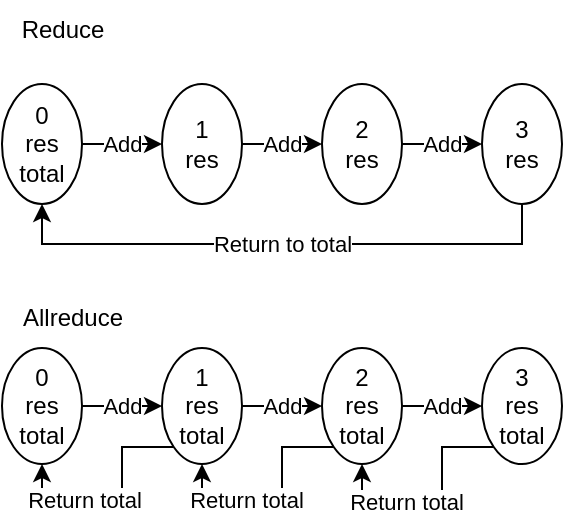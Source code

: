 <mxfile version="24.8.4">
  <diagram name="Page-1" id="V7MEMnslj5JKIjGSrhll">
    <mxGraphModel dx="748" dy="456" grid="1" gridSize="10" guides="1" tooltips="1" connect="1" arrows="1" fold="1" page="1" pageScale="1" pageWidth="827" pageHeight="1169" math="0" shadow="0">
      <root>
        <mxCell id="0" />
        <mxCell id="1" parent="0" />
        <mxCell id="NMXHSuPOAZJpDfRtwlBS-6" value="Add" style="edgeStyle=orthogonalEdgeStyle;rounded=0;orthogonalLoop=1;jettySize=auto;html=1;exitX=1;exitY=0.5;exitDx=0;exitDy=0;entryX=0;entryY=0.5;entryDx=0;entryDy=0;" edge="1" parent="1" source="NMXHSuPOAZJpDfRtwlBS-1" target="NMXHSuPOAZJpDfRtwlBS-2">
          <mxGeometry relative="1" as="geometry" />
        </mxCell>
        <mxCell id="NMXHSuPOAZJpDfRtwlBS-1" value="0&lt;div&gt;res&lt;/div&gt;&lt;div&gt;total&lt;/div&gt;" style="ellipse;whiteSpace=wrap;html=1;" vertex="1" parent="1">
          <mxGeometry x="240" y="340" width="40" height="60" as="geometry" />
        </mxCell>
        <mxCell id="NMXHSuPOAZJpDfRtwlBS-7" value="Add" style="edgeStyle=orthogonalEdgeStyle;rounded=0;orthogonalLoop=1;jettySize=auto;html=1;exitX=1;exitY=0.5;exitDx=0;exitDy=0;entryX=0;entryY=0.5;entryDx=0;entryDy=0;" edge="1" parent="1" source="NMXHSuPOAZJpDfRtwlBS-2" target="NMXHSuPOAZJpDfRtwlBS-3">
          <mxGeometry relative="1" as="geometry" />
        </mxCell>
        <mxCell id="NMXHSuPOAZJpDfRtwlBS-2" value="1&lt;div&gt;res&lt;/div&gt;" style="ellipse;whiteSpace=wrap;html=1;" vertex="1" parent="1">
          <mxGeometry x="320" y="340" width="40" height="60" as="geometry" />
        </mxCell>
        <mxCell id="NMXHSuPOAZJpDfRtwlBS-8" value="Add" style="edgeStyle=orthogonalEdgeStyle;rounded=0;orthogonalLoop=1;jettySize=auto;html=1;exitX=1;exitY=0.5;exitDx=0;exitDy=0;entryX=0;entryY=0.5;entryDx=0;entryDy=0;" edge="1" parent="1" source="NMXHSuPOAZJpDfRtwlBS-3" target="NMXHSuPOAZJpDfRtwlBS-4">
          <mxGeometry relative="1" as="geometry" />
        </mxCell>
        <mxCell id="NMXHSuPOAZJpDfRtwlBS-3" value="2&lt;div&gt;res&lt;/div&gt;" style="ellipse;whiteSpace=wrap;html=1;" vertex="1" parent="1">
          <mxGeometry x="400" y="340" width="40" height="60" as="geometry" />
        </mxCell>
        <mxCell id="NMXHSuPOAZJpDfRtwlBS-11" value="Return to&amp;nbsp;total" style="edgeStyle=orthogonalEdgeStyle;rounded=0;orthogonalLoop=1;jettySize=auto;html=1;exitX=0.5;exitY=1;exitDx=0;exitDy=0;entryX=0.5;entryY=1;entryDx=0;entryDy=0;" edge="1" parent="1" source="NMXHSuPOAZJpDfRtwlBS-4" target="NMXHSuPOAZJpDfRtwlBS-1">
          <mxGeometry relative="1" as="geometry">
            <mxPoint x="310" y="410" as="targetPoint" />
          </mxGeometry>
        </mxCell>
        <mxCell id="NMXHSuPOAZJpDfRtwlBS-4" value="&lt;div&gt;3&lt;/div&gt;&lt;div&gt;res&lt;/div&gt;" style="ellipse;whiteSpace=wrap;html=1;" vertex="1" parent="1">
          <mxGeometry x="480" y="340" width="40" height="60" as="geometry" />
        </mxCell>
        <mxCell id="NMXHSuPOAZJpDfRtwlBS-13" value="Reduce" style="text;html=1;align=center;verticalAlign=middle;resizable=0;points=[];autosize=1;strokeColor=none;fillColor=none;" vertex="1" parent="1">
          <mxGeometry x="240" y="298" width="60" height="30" as="geometry" />
        </mxCell>
        <mxCell id="NMXHSuPOAZJpDfRtwlBS-14" value="Add" style="edgeStyle=orthogonalEdgeStyle;rounded=0;orthogonalLoop=1;jettySize=auto;html=1;exitX=1;exitY=0.5;exitDx=0;exitDy=0;entryX=0;entryY=0.5;entryDx=0;entryDy=0;" edge="1" parent="1" source="NMXHSuPOAZJpDfRtwlBS-15" target="NMXHSuPOAZJpDfRtwlBS-17">
          <mxGeometry relative="1" as="geometry" />
        </mxCell>
        <mxCell id="NMXHSuPOAZJpDfRtwlBS-15" value="0&lt;div&gt;res&lt;/div&gt;&lt;div&gt;total&lt;/div&gt;" style="ellipse;whiteSpace=wrap;html=1;" vertex="1" parent="1">
          <mxGeometry x="240" y="472" width="40" height="58" as="geometry" />
        </mxCell>
        <mxCell id="NMXHSuPOAZJpDfRtwlBS-16" value="Add" style="edgeStyle=orthogonalEdgeStyle;rounded=0;orthogonalLoop=1;jettySize=auto;html=1;exitX=1;exitY=0.5;exitDx=0;exitDy=0;entryX=0;entryY=0.5;entryDx=0;entryDy=0;" edge="1" parent="1" source="NMXHSuPOAZJpDfRtwlBS-17" target="NMXHSuPOAZJpDfRtwlBS-19">
          <mxGeometry relative="1" as="geometry" />
        </mxCell>
        <mxCell id="NMXHSuPOAZJpDfRtwlBS-27" value="Return total" style="edgeStyle=orthogonalEdgeStyle;rounded=0;orthogonalLoop=1;jettySize=auto;html=1;exitX=0;exitY=1;exitDx=0;exitDy=0;entryX=0.5;entryY=1;entryDx=0;entryDy=0;" edge="1" parent="1" source="NMXHSuPOAZJpDfRtwlBS-17" target="NMXHSuPOAZJpDfRtwlBS-15">
          <mxGeometry x="0.284" y="-2" relative="1" as="geometry">
            <mxPoint as="offset" />
          </mxGeometry>
        </mxCell>
        <mxCell id="NMXHSuPOAZJpDfRtwlBS-17" value="1&lt;div&gt;res&lt;/div&gt;&lt;div&gt;total&lt;/div&gt;" style="ellipse;whiteSpace=wrap;html=1;" vertex="1" parent="1">
          <mxGeometry x="320" y="472" width="40" height="58" as="geometry" />
        </mxCell>
        <mxCell id="NMXHSuPOAZJpDfRtwlBS-18" value="Add" style="edgeStyle=orthogonalEdgeStyle;rounded=0;orthogonalLoop=1;jettySize=auto;html=1;exitX=1;exitY=0.5;exitDx=0;exitDy=0;entryX=0;entryY=0.5;entryDx=0;entryDy=0;" edge="1" parent="1" source="NMXHSuPOAZJpDfRtwlBS-19" target="NMXHSuPOAZJpDfRtwlBS-21">
          <mxGeometry relative="1" as="geometry" />
        </mxCell>
        <mxCell id="NMXHSuPOAZJpDfRtwlBS-25" style="edgeStyle=orthogonalEdgeStyle;rounded=0;orthogonalLoop=1;jettySize=auto;html=1;exitX=0;exitY=1;exitDx=0;exitDy=0;entryX=0.5;entryY=1;entryDx=0;entryDy=0;" edge="1" parent="1" source="NMXHSuPOAZJpDfRtwlBS-19" target="NMXHSuPOAZJpDfRtwlBS-17">
          <mxGeometry relative="1" as="geometry" />
        </mxCell>
        <mxCell id="NMXHSuPOAZJpDfRtwlBS-26" value="Return total" style="edgeLabel;html=1;align=center;verticalAlign=middle;resizable=0;points=[];" vertex="1" connectable="0" parent="NMXHSuPOAZJpDfRtwlBS-25">
          <mxGeometry x="0.487" y="-2" relative="1" as="geometry">
            <mxPoint x="12" as="offset" />
          </mxGeometry>
        </mxCell>
        <mxCell id="NMXHSuPOAZJpDfRtwlBS-19" value="2&lt;div&gt;res&lt;/div&gt;&lt;div&gt;total&lt;/div&gt;" style="ellipse;whiteSpace=wrap;html=1;" vertex="1" parent="1">
          <mxGeometry x="400" y="472" width="40" height="58" as="geometry" />
        </mxCell>
        <mxCell id="NMXHSuPOAZJpDfRtwlBS-23" style="edgeStyle=orthogonalEdgeStyle;rounded=0;orthogonalLoop=1;jettySize=auto;html=1;exitX=0;exitY=1;exitDx=0;exitDy=0;entryX=0.5;entryY=1;entryDx=0;entryDy=0;" edge="1" parent="1" source="NMXHSuPOAZJpDfRtwlBS-21" target="NMXHSuPOAZJpDfRtwlBS-19">
          <mxGeometry relative="1" as="geometry" />
        </mxCell>
        <mxCell id="NMXHSuPOAZJpDfRtwlBS-24" value="Return total" style="edgeLabel;html=1;align=center;verticalAlign=middle;resizable=0;points=[];" vertex="1" connectable="0" parent="NMXHSuPOAZJpDfRtwlBS-23">
          <mxGeometry x="0.189" y="-1" relative="1" as="geometry">
            <mxPoint x="-5" as="offset" />
          </mxGeometry>
        </mxCell>
        <mxCell id="NMXHSuPOAZJpDfRtwlBS-21" value="&lt;div&gt;3&lt;/div&gt;&lt;div&gt;res&lt;/div&gt;&lt;div&gt;total&lt;/div&gt;" style="ellipse;whiteSpace=wrap;html=1;" vertex="1" parent="1">
          <mxGeometry x="480" y="472" width="40" height="58" as="geometry" />
        </mxCell>
        <mxCell id="NMXHSuPOAZJpDfRtwlBS-22" value="Allreduce" style="text;html=1;align=center;verticalAlign=middle;resizable=0;points=[];autosize=1;strokeColor=none;fillColor=none;" vertex="1" parent="1">
          <mxGeometry x="240" y="442" width="70" height="30" as="geometry" />
        </mxCell>
      </root>
    </mxGraphModel>
  </diagram>
</mxfile>
